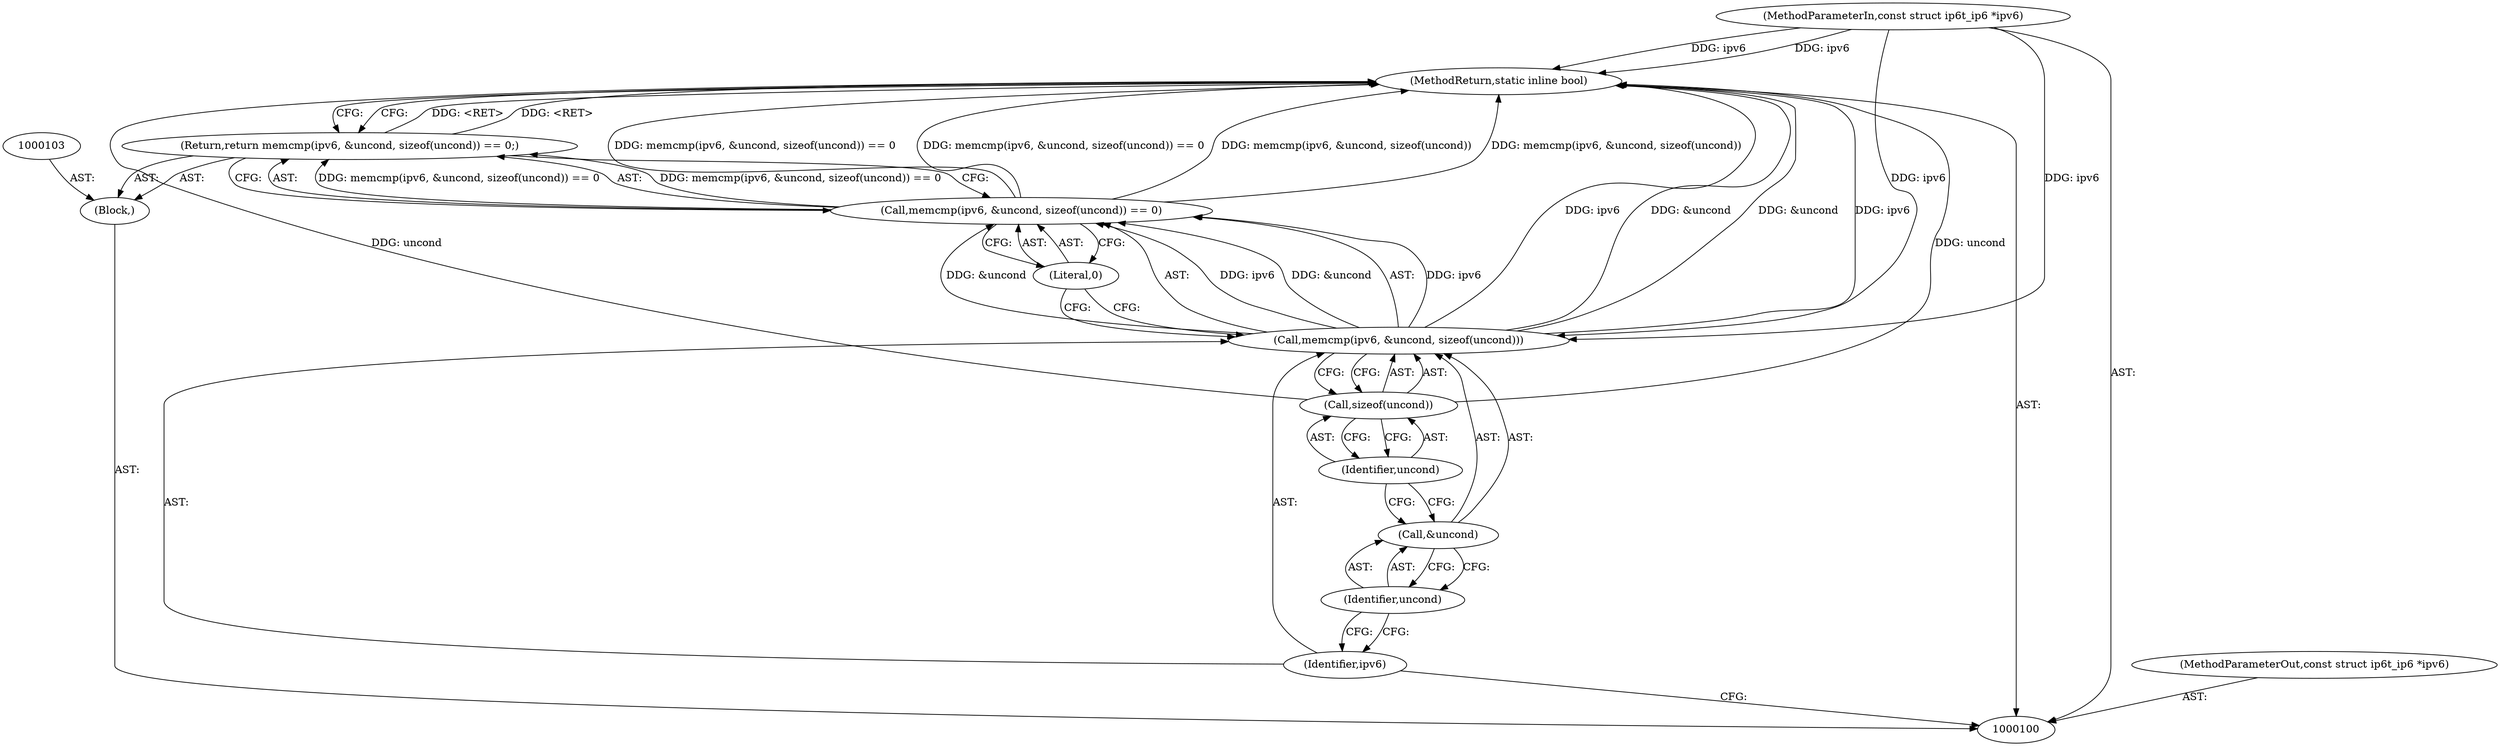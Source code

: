 digraph "1_linux_54d83fc74aa9ec72794373cb47432c5f7fb1a309_12" {
"1000113" [label="(MethodReturn,static inline bool)"];
"1000101" [label="(MethodParameterIn,const struct ip6t_ip6 *ipv6)"];
"1000139" [label="(MethodParameterOut,const struct ip6t_ip6 *ipv6)"];
"1000102" [label="(Block,)"];
"1000104" [label="(Return,return memcmp(ipv6, &uncond, sizeof(uncond)) == 0;)"];
"1000107" [label="(Identifier,ipv6)"];
"1000108" [label="(Call,&uncond)"];
"1000109" [label="(Identifier,uncond)"];
"1000110" [label="(Call,sizeof(uncond))"];
"1000111" [label="(Identifier,uncond)"];
"1000112" [label="(Literal,0)"];
"1000105" [label="(Call,memcmp(ipv6, &uncond, sizeof(uncond)) == 0)"];
"1000106" [label="(Call,memcmp(ipv6, &uncond, sizeof(uncond)))"];
"1000113" -> "1000100"  [label="AST: "];
"1000113" -> "1000104"  [label="CFG: "];
"1000106" -> "1000113"  [label="DDG: &uncond"];
"1000106" -> "1000113"  [label="DDG: ipv6"];
"1000105" -> "1000113"  [label="DDG: memcmp(ipv6, &uncond, sizeof(uncond)) == 0"];
"1000105" -> "1000113"  [label="DDG: memcmp(ipv6, &uncond, sizeof(uncond))"];
"1000110" -> "1000113"  [label="DDG: uncond"];
"1000101" -> "1000113"  [label="DDG: ipv6"];
"1000104" -> "1000113"  [label="DDG: <RET>"];
"1000101" -> "1000100"  [label="AST: "];
"1000101" -> "1000113"  [label="DDG: ipv6"];
"1000101" -> "1000106"  [label="DDG: ipv6"];
"1000139" -> "1000100"  [label="AST: "];
"1000102" -> "1000100"  [label="AST: "];
"1000103" -> "1000102"  [label="AST: "];
"1000104" -> "1000102"  [label="AST: "];
"1000104" -> "1000102"  [label="AST: "];
"1000104" -> "1000105"  [label="CFG: "];
"1000105" -> "1000104"  [label="AST: "];
"1000113" -> "1000104"  [label="CFG: "];
"1000104" -> "1000113"  [label="DDG: <RET>"];
"1000105" -> "1000104"  [label="DDG: memcmp(ipv6, &uncond, sizeof(uncond)) == 0"];
"1000107" -> "1000106"  [label="AST: "];
"1000107" -> "1000100"  [label="CFG: "];
"1000109" -> "1000107"  [label="CFG: "];
"1000108" -> "1000106"  [label="AST: "];
"1000108" -> "1000109"  [label="CFG: "];
"1000109" -> "1000108"  [label="AST: "];
"1000111" -> "1000108"  [label="CFG: "];
"1000109" -> "1000108"  [label="AST: "];
"1000109" -> "1000107"  [label="CFG: "];
"1000108" -> "1000109"  [label="CFG: "];
"1000110" -> "1000106"  [label="AST: "];
"1000110" -> "1000111"  [label="CFG: "];
"1000111" -> "1000110"  [label="AST: "];
"1000106" -> "1000110"  [label="CFG: "];
"1000110" -> "1000113"  [label="DDG: uncond"];
"1000111" -> "1000110"  [label="AST: "];
"1000111" -> "1000108"  [label="CFG: "];
"1000110" -> "1000111"  [label="CFG: "];
"1000112" -> "1000105"  [label="AST: "];
"1000112" -> "1000106"  [label="CFG: "];
"1000105" -> "1000112"  [label="CFG: "];
"1000105" -> "1000104"  [label="AST: "];
"1000105" -> "1000112"  [label="CFG: "];
"1000106" -> "1000105"  [label="AST: "];
"1000112" -> "1000105"  [label="AST: "];
"1000104" -> "1000105"  [label="CFG: "];
"1000105" -> "1000113"  [label="DDG: memcmp(ipv6, &uncond, sizeof(uncond)) == 0"];
"1000105" -> "1000113"  [label="DDG: memcmp(ipv6, &uncond, sizeof(uncond))"];
"1000105" -> "1000104"  [label="DDG: memcmp(ipv6, &uncond, sizeof(uncond)) == 0"];
"1000106" -> "1000105"  [label="DDG: ipv6"];
"1000106" -> "1000105"  [label="DDG: &uncond"];
"1000106" -> "1000105"  [label="AST: "];
"1000106" -> "1000110"  [label="CFG: "];
"1000107" -> "1000106"  [label="AST: "];
"1000108" -> "1000106"  [label="AST: "];
"1000110" -> "1000106"  [label="AST: "];
"1000112" -> "1000106"  [label="CFG: "];
"1000106" -> "1000113"  [label="DDG: &uncond"];
"1000106" -> "1000113"  [label="DDG: ipv6"];
"1000106" -> "1000105"  [label="DDG: ipv6"];
"1000106" -> "1000105"  [label="DDG: &uncond"];
"1000101" -> "1000106"  [label="DDG: ipv6"];
}
